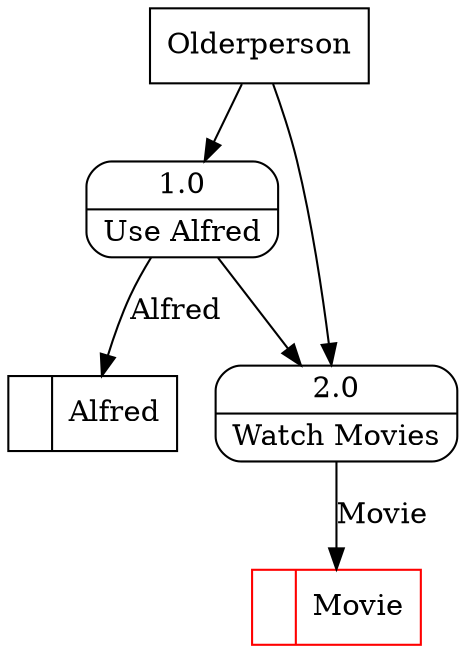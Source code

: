 digraph dfd2{ 
node[shape=record]
200 [label="<f0>  |<f1> Movie " color=red];
201 [label="<f0>  |<f1> Alfred " ];
202 [label="Olderperson" shape=box];
203 [label="{<f0> 1.0|<f1> Use Alfred }" shape=Mrecord];
204 [label="{<f0> 2.0|<f1> Watch Movies }" shape=Mrecord];
202 -> 203
202 -> 204
203 -> 204
203 -> 201 [label="Alfred"]
204 -> 200 [label="Movie"]
}